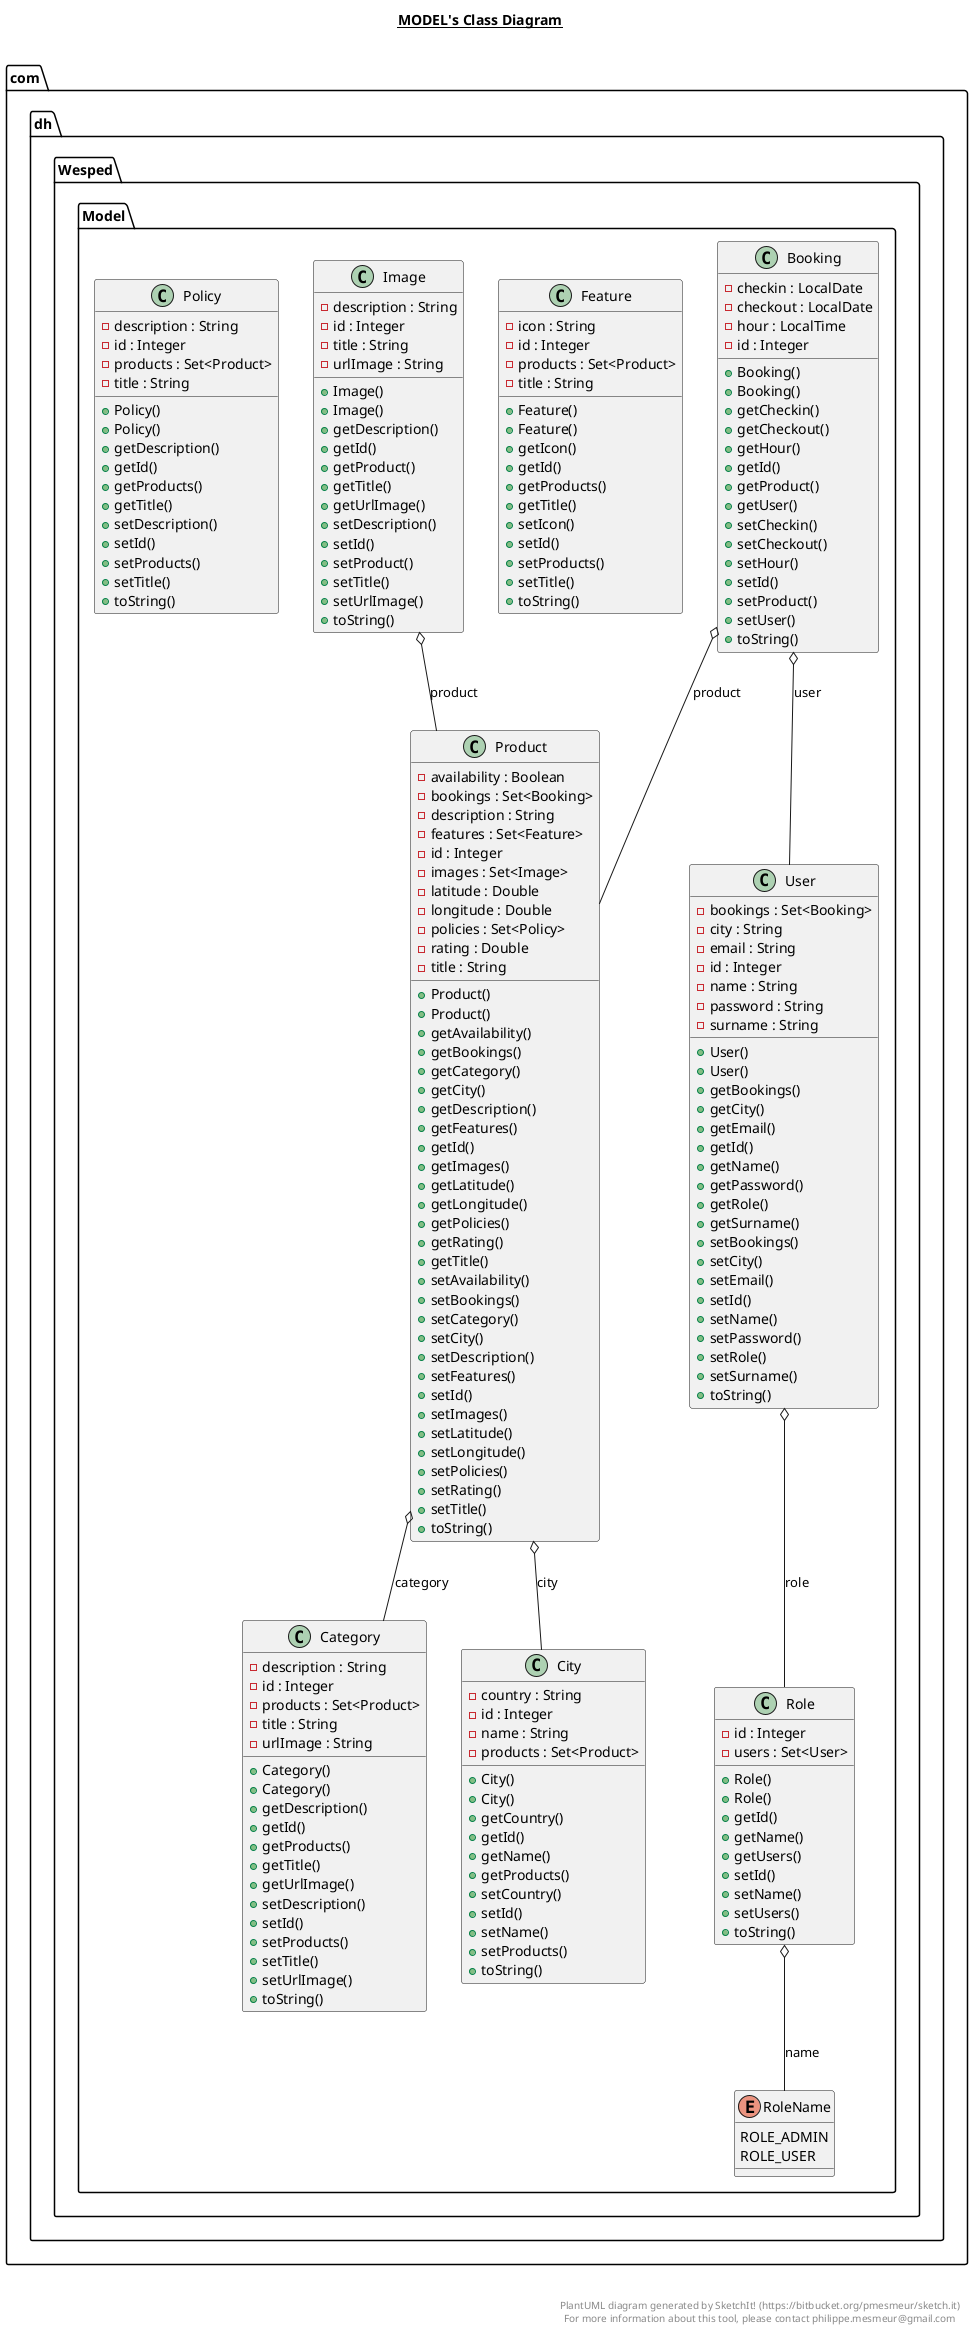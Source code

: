 @startuml

title __MODEL's Class Diagram__\n

  namespace com.dh.Wesped {
    namespace Model {
      class com.dh.Wesped.Model.Booking {
          - checkin : LocalDate
          - checkout : LocalDate
          - hour : LocalTime
          - id : Integer
          + Booking()
          + Booking()
          + getCheckin()
          + getCheckout()
          + getHour()
          + getId()
          + getProduct()
          + getUser()
          + setCheckin()
          + setCheckout()
          + setHour()
          + setId()
          + setProduct()
          + setUser()
          + toString()
      }
    }
  }
  

  namespace com.dh.Wesped {
    namespace Model {
      class com.dh.Wesped.Model.Category {
          - description : String
          - id : Integer
          - products : Set<Product>
          - title : String
          - urlImage : String
          + Category()
          + Category()
          + getDescription()
          + getId()
          + getProducts()
          + getTitle()
          + getUrlImage()
          + setDescription()
          + setId()
          + setProducts()
          + setTitle()
          + setUrlImage()
          + toString()
      }
    }
  }
  

  namespace com.dh.Wesped {
    namespace Model {
      class com.dh.Wesped.Model.City {
          - country : String
          - id : Integer
          - name : String
          - products : Set<Product>
          + City()
          + City()
          + getCountry()
          + getId()
          + getName()
          + getProducts()
          + setCountry()
          + setId()
          + setName()
          + setProducts()
          + toString()
      }
    }
  }
  

  namespace com.dh.Wesped {
    namespace Model {
      class com.dh.Wesped.Model.Feature {
          - icon : String
          - id : Integer
          - products : Set<Product>
          - title : String
          + Feature()
          + Feature()
          + getIcon()
          + getId()
          + getProducts()
          + getTitle()
          + setIcon()
          + setId()
          + setProducts()
          + setTitle()
          + toString()
      }
    }
  }
  

  namespace com.dh.Wesped {
    namespace Model {
      class com.dh.Wesped.Model.Image {
          - description : String
          - id : Integer
          - title : String
          - urlImage : String
          + Image()
          + Image()
          + getDescription()
          + getId()
          + getProduct()
          + getTitle()
          + getUrlImage()
          + setDescription()
          + setId()
          + setProduct()
          + setTitle()
          + setUrlImage()
          + toString()
      }
    }
  }
  

  namespace com.dh.Wesped {
    namespace Model {
      class com.dh.Wesped.Model.Policy {
          - description : String
          - id : Integer
          - products : Set<Product>
          - title : String
          + Policy()
          + Policy()
          + getDescription()
          + getId()
          + getProducts()
          + getTitle()
          + setDescription()
          + setId()
          + setProducts()
          + setTitle()
          + toString()
      }
    }
  }
  

  namespace com.dh.Wesped {
    namespace Model {
      class com.dh.Wesped.Model.Product {
          - availability : Boolean
          - bookings : Set<Booking>
          - description : String
          - features : Set<Feature>
          - id : Integer
          - images : Set<Image>
          - latitude : Double
          - longitude : Double
          - policies : Set<Policy>
          - rating : Double
          - title : String
          + Product()
          + Product()
          + getAvailability()
          + getBookings()
          + getCategory()
          + getCity()
          + getDescription()
          + getFeatures()
          + getId()
          + getImages()
          + getLatitude()
          + getLongitude()
          + getPolicies()
          + getRating()
          + getTitle()
          + setAvailability()
          + setBookings()
          + setCategory()
          + setCity()
          + setDescription()
          + setFeatures()
          + setId()
          + setImages()
          + setLatitude()
          + setLongitude()
          + setPolicies()
          + setRating()
          + setTitle()
          + toString()
      }
    }
  }
  

  namespace com.dh.Wesped {
    namespace Model {
      class com.dh.Wesped.Model.Role {
          - id : Integer
          - users : Set<User>
          + Role()
          + Role()
          + getId()
          + getName()
          + getUsers()
          + setId()
          + setName()
          + setUsers()
          + toString()
      }
    }
  }
  

  namespace com.dh.Wesped {
    namespace Model {
      enum RoleName {
        ROLE_ADMIN
        ROLE_USER
      }
    }
  }
  

  namespace com.dh.Wesped {
    namespace Model {
      class com.dh.Wesped.Model.User {
          - bookings : Set<Booking>
          - city : String
          - email : String
          - id : Integer
          - name : String
          - password : String
          - surname : String
          + User()
          + User()
          + getBookings()
          + getCity()
          + getEmail()
          + getId()
          + getName()
          + getPassword()
          + getRole()
          + getSurname()
          + setBookings()
          + setCity()
          + setEmail()
          + setId()
          + setName()
          + setPassword()
          + setRole()
          + setSurname()
          + toString()
      }
    }
  }
  

  com.dh.Wesped.Model.Booking o-- com.dh.Wesped.Model.Product : product
  com.dh.Wesped.Model.Booking o-- com.dh.Wesped.Model.User : user
  com.dh.Wesped.Model.Image o-- com.dh.Wesped.Model.Product : product
  com.dh.Wesped.Model.Product o-- com.dh.Wesped.Model.Category : category
  com.dh.Wesped.Model.Product o-- com.dh.Wesped.Model.City : city
  com.dh.Wesped.Model.Role o-- com.dh.Wesped.Model.RoleName : name
  com.dh.Wesped.Model.User o-- com.dh.Wesped.Model.Role : role


right footer


PlantUML diagram generated by SketchIt! (https://bitbucket.org/pmesmeur/sketch.it)
For more information about this tool, please contact philippe.mesmeur@gmail.com
endfooter

@enduml
